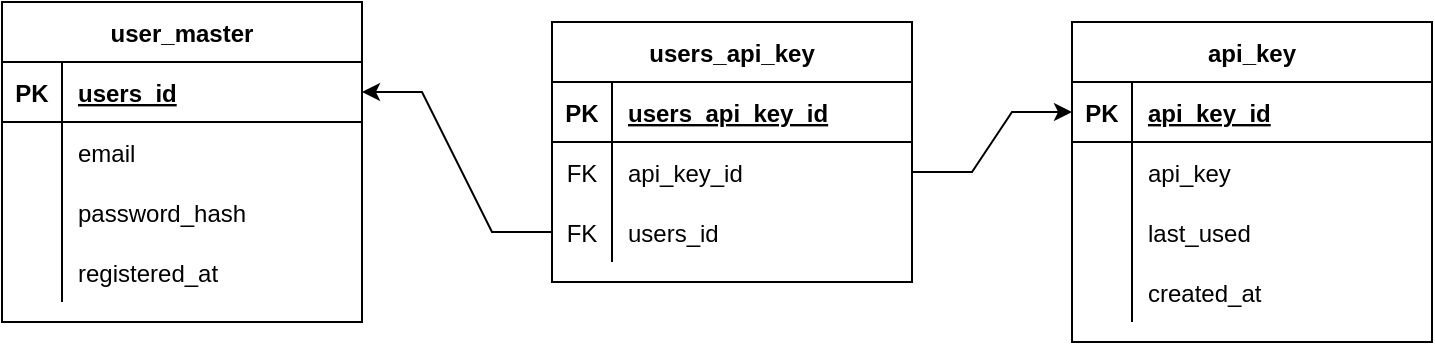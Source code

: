 <mxfile version="13.10.0" type="embed">
    <diagram id="ywZs2xIxrQHkzVWZ9bWs" name="Page-1">
        <mxGraphModel dx="978" dy="605" grid="1" gridSize="10" guides="1" tooltips="1" connect="1" arrows="1" fold="1" page="1" pageScale="1" pageWidth="850" pageHeight="1100" math="0" shadow="0">
            <root>
                <mxCell id="0"/>
                <mxCell id="1" parent="0"/>
                <mxCell id="kaUXFSgNHzTCIUOwMRk4-1" value="user_master" style="shape=table;startSize=30;container=1;collapsible=1;childLayout=tableLayout;fixedRows=1;rowLines=0;fontStyle=1;align=center;resizeLast=1;" parent="1" vertex="1">
                    <mxGeometry x="245" y="330" width="180" height="160" as="geometry"/>
                </mxCell>
                <mxCell id="kaUXFSgNHzTCIUOwMRk4-2" value="" style="shape=partialRectangle;collapsible=0;dropTarget=0;pointerEvents=0;fillColor=none;top=0;left=0;bottom=1;right=0;points=[[0,0.5],[1,0.5]];portConstraint=eastwest;" parent="kaUXFSgNHzTCIUOwMRk4-1" vertex="1">
                    <mxGeometry y="30" width="180" height="30" as="geometry"/>
                </mxCell>
                <mxCell id="kaUXFSgNHzTCIUOwMRk4-3" value="PK" style="shape=partialRectangle;connectable=0;fillColor=none;top=0;left=0;bottom=0;right=0;fontStyle=1;overflow=hidden;" parent="kaUXFSgNHzTCIUOwMRk4-2" vertex="1">
                    <mxGeometry width="30" height="30" as="geometry"/>
                </mxCell>
                <mxCell id="kaUXFSgNHzTCIUOwMRk4-4" value="users_id" style="shape=partialRectangle;connectable=0;fillColor=none;top=0;left=0;bottom=0;right=0;align=left;spacingLeft=6;fontStyle=5;overflow=hidden;" parent="kaUXFSgNHzTCIUOwMRk4-2" vertex="1">
                    <mxGeometry x="30" width="150" height="30" as="geometry"/>
                </mxCell>
                <mxCell id="kaUXFSgNHzTCIUOwMRk4-5" value="" style="shape=partialRectangle;collapsible=0;dropTarget=0;pointerEvents=0;fillColor=none;top=0;left=0;bottom=0;right=0;points=[[0,0.5],[1,0.5]];portConstraint=eastwest;" parent="kaUXFSgNHzTCIUOwMRk4-1" vertex="1">
                    <mxGeometry y="60" width="180" height="30" as="geometry"/>
                </mxCell>
                <mxCell id="kaUXFSgNHzTCIUOwMRk4-6" value="" style="shape=partialRectangle;connectable=0;fillColor=none;top=0;left=0;bottom=0;right=0;editable=1;overflow=hidden;" parent="kaUXFSgNHzTCIUOwMRk4-5" vertex="1">
                    <mxGeometry width="30" height="30" as="geometry"/>
                </mxCell>
                <mxCell id="kaUXFSgNHzTCIUOwMRk4-7" value="email" style="shape=partialRectangle;connectable=0;fillColor=none;top=0;left=0;bottom=0;right=0;align=left;spacingLeft=6;overflow=hidden;" parent="kaUXFSgNHzTCIUOwMRk4-5" vertex="1">
                    <mxGeometry x="30" width="150" height="30" as="geometry"/>
                </mxCell>
                <mxCell id="kaUXFSgNHzTCIUOwMRk4-8" value="" style="shape=partialRectangle;collapsible=0;dropTarget=0;pointerEvents=0;fillColor=none;top=0;left=0;bottom=0;right=0;points=[[0,0.5],[1,0.5]];portConstraint=eastwest;" parent="kaUXFSgNHzTCIUOwMRk4-1" vertex="1">
                    <mxGeometry y="90" width="180" height="30" as="geometry"/>
                </mxCell>
                <mxCell id="kaUXFSgNHzTCIUOwMRk4-9" value="" style="shape=partialRectangle;connectable=0;fillColor=none;top=0;left=0;bottom=0;right=0;editable=1;overflow=hidden;" parent="kaUXFSgNHzTCIUOwMRk4-8" vertex="1">
                    <mxGeometry width="30" height="30" as="geometry"/>
                </mxCell>
                <mxCell id="kaUXFSgNHzTCIUOwMRk4-10" value="password_hash" style="shape=partialRectangle;connectable=0;fillColor=none;top=0;left=0;bottom=0;right=0;align=left;spacingLeft=6;overflow=hidden;" parent="kaUXFSgNHzTCIUOwMRk4-8" vertex="1">
                    <mxGeometry x="30" width="150" height="30" as="geometry"/>
                </mxCell>
                <mxCell id="kaUXFSgNHzTCIUOwMRk4-11" value="" style="shape=partialRectangle;collapsible=0;dropTarget=0;pointerEvents=0;fillColor=none;top=0;left=0;bottom=0;right=0;points=[[0,0.5],[1,0.5]];portConstraint=eastwest;" parent="kaUXFSgNHzTCIUOwMRk4-1" vertex="1">
                    <mxGeometry y="120" width="180" height="30" as="geometry"/>
                </mxCell>
                <mxCell id="kaUXFSgNHzTCIUOwMRk4-12" value="" style="shape=partialRectangle;connectable=0;fillColor=none;top=0;left=0;bottom=0;right=0;editable=1;overflow=hidden;" parent="kaUXFSgNHzTCIUOwMRk4-11" vertex="1">
                    <mxGeometry width="30" height="30" as="geometry"/>
                </mxCell>
                <mxCell id="kaUXFSgNHzTCIUOwMRk4-13" value="registered_at" style="shape=partialRectangle;connectable=0;fillColor=none;top=0;left=0;bottom=0;right=0;align=left;spacingLeft=6;overflow=hidden;" parent="kaUXFSgNHzTCIUOwMRk4-11" vertex="1">
                    <mxGeometry x="30" width="150" height="30" as="geometry"/>
                </mxCell>
                <mxCell id="kaUXFSgNHzTCIUOwMRk4-17" value="api_key" style="shape=table;startSize=30;container=1;collapsible=1;childLayout=tableLayout;fixedRows=1;rowLines=0;fontStyle=1;align=center;resizeLast=1;" parent="1" vertex="1">
                    <mxGeometry x="780" y="340" width="180" height="160" as="geometry"/>
                </mxCell>
                <mxCell id="kaUXFSgNHzTCIUOwMRk4-18" value="" style="shape=partialRectangle;collapsible=0;dropTarget=0;pointerEvents=0;fillColor=none;top=0;left=0;bottom=1;right=0;points=[[0,0.5],[1,0.5]];portConstraint=eastwest;" parent="kaUXFSgNHzTCIUOwMRk4-17" vertex="1">
                    <mxGeometry y="30" width="180" height="30" as="geometry"/>
                </mxCell>
                <mxCell id="kaUXFSgNHzTCIUOwMRk4-19" value="PK" style="shape=partialRectangle;connectable=0;fillColor=none;top=0;left=0;bottom=0;right=0;fontStyle=1;overflow=hidden;" parent="kaUXFSgNHzTCIUOwMRk4-18" vertex="1">
                    <mxGeometry width="30" height="30" as="geometry"/>
                </mxCell>
                <mxCell id="kaUXFSgNHzTCIUOwMRk4-20" value="api_key_id" style="shape=partialRectangle;connectable=0;fillColor=none;top=0;left=0;bottom=0;right=0;align=left;spacingLeft=6;fontStyle=5;overflow=hidden;" parent="kaUXFSgNHzTCIUOwMRk4-18" vertex="1">
                    <mxGeometry x="30" width="150" height="30" as="geometry"/>
                </mxCell>
                <mxCell id="kaUXFSgNHzTCIUOwMRk4-21" value="" style="shape=partialRectangle;collapsible=0;dropTarget=0;pointerEvents=0;fillColor=none;top=0;left=0;bottom=0;right=0;points=[[0,0.5],[1,0.5]];portConstraint=eastwest;" parent="kaUXFSgNHzTCIUOwMRk4-17" vertex="1">
                    <mxGeometry y="60" width="180" height="30" as="geometry"/>
                </mxCell>
                <mxCell id="kaUXFSgNHzTCIUOwMRk4-22" value="" style="shape=partialRectangle;connectable=0;fillColor=none;top=0;left=0;bottom=0;right=0;editable=1;overflow=hidden;" parent="kaUXFSgNHzTCIUOwMRk4-21" vertex="1">
                    <mxGeometry width="30" height="30" as="geometry"/>
                </mxCell>
                <mxCell id="kaUXFSgNHzTCIUOwMRk4-23" value="api_key" style="shape=partialRectangle;connectable=0;fillColor=none;top=0;left=0;bottom=0;right=0;align=left;spacingLeft=6;overflow=hidden;" parent="kaUXFSgNHzTCIUOwMRk4-21" vertex="1">
                    <mxGeometry x="30" width="150" height="30" as="geometry"/>
                </mxCell>
                <mxCell id="kaUXFSgNHzTCIUOwMRk4-24" value="" style="shape=partialRectangle;collapsible=0;dropTarget=0;pointerEvents=0;fillColor=none;top=0;left=0;bottom=0;right=0;points=[[0,0.5],[1,0.5]];portConstraint=eastwest;" parent="kaUXFSgNHzTCIUOwMRk4-17" vertex="1">
                    <mxGeometry y="90" width="180" height="30" as="geometry"/>
                </mxCell>
                <mxCell id="kaUXFSgNHzTCIUOwMRk4-25" value="" style="shape=partialRectangle;connectable=0;fillColor=none;top=0;left=0;bottom=0;right=0;editable=1;overflow=hidden;" parent="kaUXFSgNHzTCIUOwMRk4-24" vertex="1">
                    <mxGeometry width="30" height="30" as="geometry"/>
                </mxCell>
                <mxCell id="kaUXFSgNHzTCIUOwMRk4-26" value="last_used" style="shape=partialRectangle;connectable=0;fillColor=none;top=0;left=0;bottom=0;right=0;align=left;spacingLeft=6;overflow=hidden;" parent="kaUXFSgNHzTCIUOwMRk4-24" vertex="1">
                    <mxGeometry x="30" width="150" height="30" as="geometry"/>
                </mxCell>
                <mxCell id="rJN0tgX-CXZxwKGDXVpe-1" style="shape=partialRectangle;collapsible=0;dropTarget=0;pointerEvents=0;fillColor=none;top=0;left=0;bottom=0;right=0;points=[[0,0.5],[1,0.5]];portConstraint=eastwest;" parent="kaUXFSgNHzTCIUOwMRk4-17" vertex="1">
                    <mxGeometry y="120" width="180" height="30" as="geometry"/>
                </mxCell>
                <mxCell id="rJN0tgX-CXZxwKGDXVpe-2" style="shape=partialRectangle;connectable=0;fillColor=none;top=0;left=0;bottom=0;right=0;editable=1;overflow=hidden;" parent="rJN0tgX-CXZxwKGDXVpe-1" vertex="1">
                    <mxGeometry width="30" height="30" as="geometry"/>
                </mxCell>
                <mxCell id="rJN0tgX-CXZxwKGDXVpe-3" value="created_at" style="shape=partialRectangle;connectable=0;fillColor=none;top=0;left=0;bottom=0;right=0;align=left;spacingLeft=6;overflow=hidden;" parent="rJN0tgX-CXZxwKGDXVpe-1" vertex="1">
                    <mxGeometry x="30" width="150" height="30" as="geometry"/>
                </mxCell>
                <mxCell id="kaUXFSgNHzTCIUOwMRk4-33" value="users_api_key" style="shape=table;startSize=30;container=1;collapsible=1;childLayout=tableLayout;fixedRows=1;rowLines=0;fontStyle=1;align=center;resizeLast=1;" parent="1" vertex="1">
                    <mxGeometry x="520" y="340" width="180" height="130" as="geometry"/>
                </mxCell>
                <mxCell id="kaUXFSgNHzTCIUOwMRk4-34" value="" style="shape=partialRectangle;collapsible=0;dropTarget=0;pointerEvents=0;fillColor=none;top=0;left=0;bottom=1;right=0;points=[[0,0.5],[1,0.5]];portConstraint=eastwest;" parent="kaUXFSgNHzTCIUOwMRk4-33" vertex="1">
                    <mxGeometry y="30" width="180" height="30" as="geometry"/>
                </mxCell>
                <mxCell id="kaUXFSgNHzTCIUOwMRk4-35" value="PK" style="shape=partialRectangle;connectable=0;fillColor=none;top=0;left=0;bottom=0;right=0;fontStyle=1;overflow=hidden;" parent="kaUXFSgNHzTCIUOwMRk4-34" vertex="1">
                    <mxGeometry width="30" height="30" as="geometry"/>
                </mxCell>
                <mxCell id="kaUXFSgNHzTCIUOwMRk4-36" value="users_api_key_id" style="shape=partialRectangle;connectable=0;fillColor=none;top=0;left=0;bottom=0;right=0;align=left;spacingLeft=6;fontStyle=5;overflow=hidden;" parent="kaUXFSgNHzTCIUOwMRk4-34" vertex="1">
                    <mxGeometry x="30" width="150" height="30" as="geometry"/>
                </mxCell>
                <mxCell id="kaUXFSgNHzTCIUOwMRk4-37" value="" style="shape=partialRectangle;collapsible=0;dropTarget=0;pointerEvents=0;fillColor=none;top=0;left=0;bottom=0;right=0;points=[[0,0.5],[1,0.5]];portConstraint=eastwest;" parent="kaUXFSgNHzTCIUOwMRk4-33" vertex="1">
                    <mxGeometry y="60" width="180" height="30" as="geometry"/>
                </mxCell>
                <mxCell id="kaUXFSgNHzTCIUOwMRk4-38" value="FK" style="shape=partialRectangle;connectable=0;fillColor=none;top=0;left=0;bottom=0;right=0;editable=1;overflow=hidden;" parent="kaUXFSgNHzTCIUOwMRk4-37" vertex="1">
                    <mxGeometry width="30" height="30" as="geometry"/>
                </mxCell>
                <mxCell id="kaUXFSgNHzTCIUOwMRk4-39" value="api_key_id" style="shape=partialRectangle;connectable=0;fillColor=none;top=0;left=0;bottom=0;right=0;align=left;spacingLeft=6;overflow=hidden;" parent="kaUXFSgNHzTCIUOwMRk4-37" vertex="1">
                    <mxGeometry x="30" width="150" height="30" as="geometry"/>
                </mxCell>
                <mxCell id="kaUXFSgNHzTCIUOwMRk4-40" value="" style="shape=partialRectangle;collapsible=0;dropTarget=0;pointerEvents=0;fillColor=none;top=0;left=0;bottom=0;right=0;points=[[0,0.5],[1,0.5]];portConstraint=eastwest;" parent="kaUXFSgNHzTCIUOwMRk4-33" vertex="1">
                    <mxGeometry y="90" width="180" height="30" as="geometry"/>
                </mxCell>
                <mxCell id="kaUXFSgNHzTCIUOwMRk4-41" value="FK" style="shape=partialRectangle;connectable=0;fillColor=none;top=0;left=0;bottom=0;right=0;editable=1;overflow=hidden;" parent="kaUXFSgNHzTCIUOwMRk4-40" vertex="1">
                    <mxGeometry width="30" height="30" as="geometry"/>
                </mxCell>
                <mxCell id="kaUXFSgNHzTCIUOwMRk4-42" value="users_id" style="shape=partialRectangle;connectable=0;fillColor=none;top=0;left=0;bottom=0;right=0;align=left;spacingLeft=6;overflow=hidden;" parent="kaUXFSgNHzTCIUOwMRk4-40" vertex="1">
                    <mxGeometry x="30" width="150" height="30" as="geometry"/>
                </mxCell>
                <mxCell id="kaUXFSgNHzTCIUOwMRk4-45" style="edgeStyle=entityRelationEdgeStyle;rounded=0;orthogonalLoop=1;jettySize=auto;html=1;" parent="1" source="kaUXFSgNHzTCIUOwMRk4-37" target="kaUXFSgNHzTCIUOwMRk4-18" edge="1">
                    <mxGeometry relative="1" as="geometry"/>
                </mxCell>
                <mxCell id="kaUXFSgNHzTCIUOwMRk4-46" style="edgeStyle=entityRelationEdgeStyle;rounded=0;orthogonalLoop=1;jettySize=auto;html=1;" parent="1" source="kaUXFSgNHzTCIUOwMRk4-40" target="kaUXFSgNHzTCIUOwMRk4-2" edge="1">
                    <mxGeometry relative="1" as="geometry"/>
                </mxCell>
            </root>
        </mxGraphModel>
    </diagram>
</mxfile>